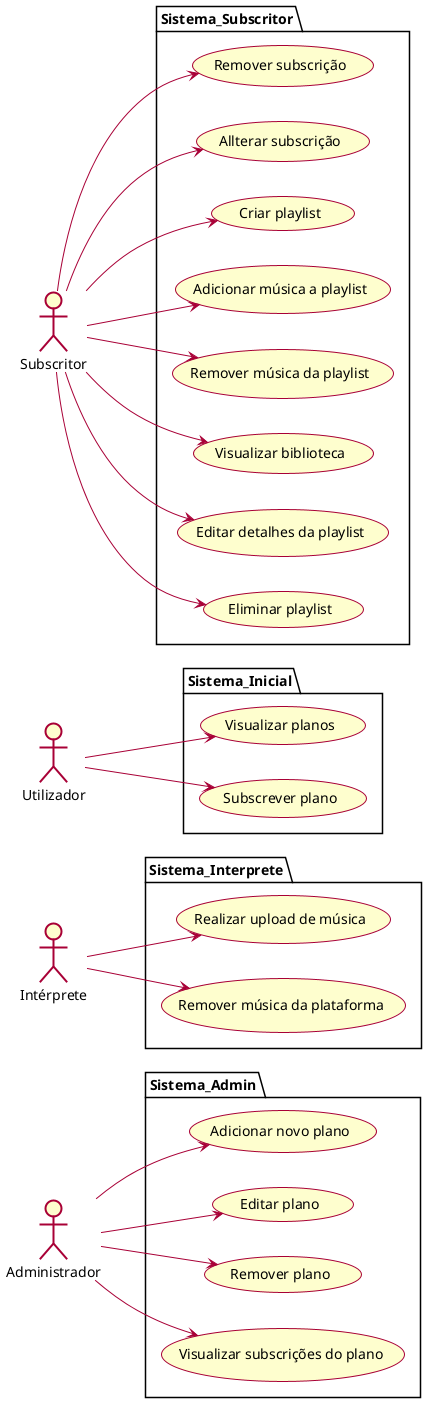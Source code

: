 @startuml
'https://plantuml.com/use-case-diagram
left to right direction
skin rose
skinparam shadowing false

:Administrador: as Admin

:Intérprete: as Artist

:Utilizador: as User

:Subscritor: as Client

package Sistema_Inicial {
    (Visualizar planos) as UC1
    (Subscrever plano) as UC2
}

package Sistema_Subscritor{
    (Remover subscrição) as UC3
    (Allterar subscrição) as UC4
    (Criar playlist) as UC5
    (Adicionar música a playlist) as UC8
    (Remover música da playlist) as UC9
    (Visualizar biblioteca) as UC10
    (Editar detalhes da playlist) as UC6
    (Eliminar playlist) as UC7
}

package Sistema_Interprete{
    (Realizar upload de música) as UC11
    (Remover música da plataforma) as UC12
}

package Sistema_Admin{
 (Adicionar novo plano) as UC13
    (Editar plano) as UC14
    (Remover plano) as UC15
    (Visualizar subscrições do plano) as UC16
}

User --> UC1
User --> UC2

Client --> UC3
Client --> UC4
Client --> UC5
Client --> UC6
Client --> UC7
Client --> UC8
Client --> UC9
Client --> UC10

Artist --> UC11
Artist --> UC12

Admin --> UC13
Admin --> UC14
Admin --> UC15
Admin --> UC16
@enduml